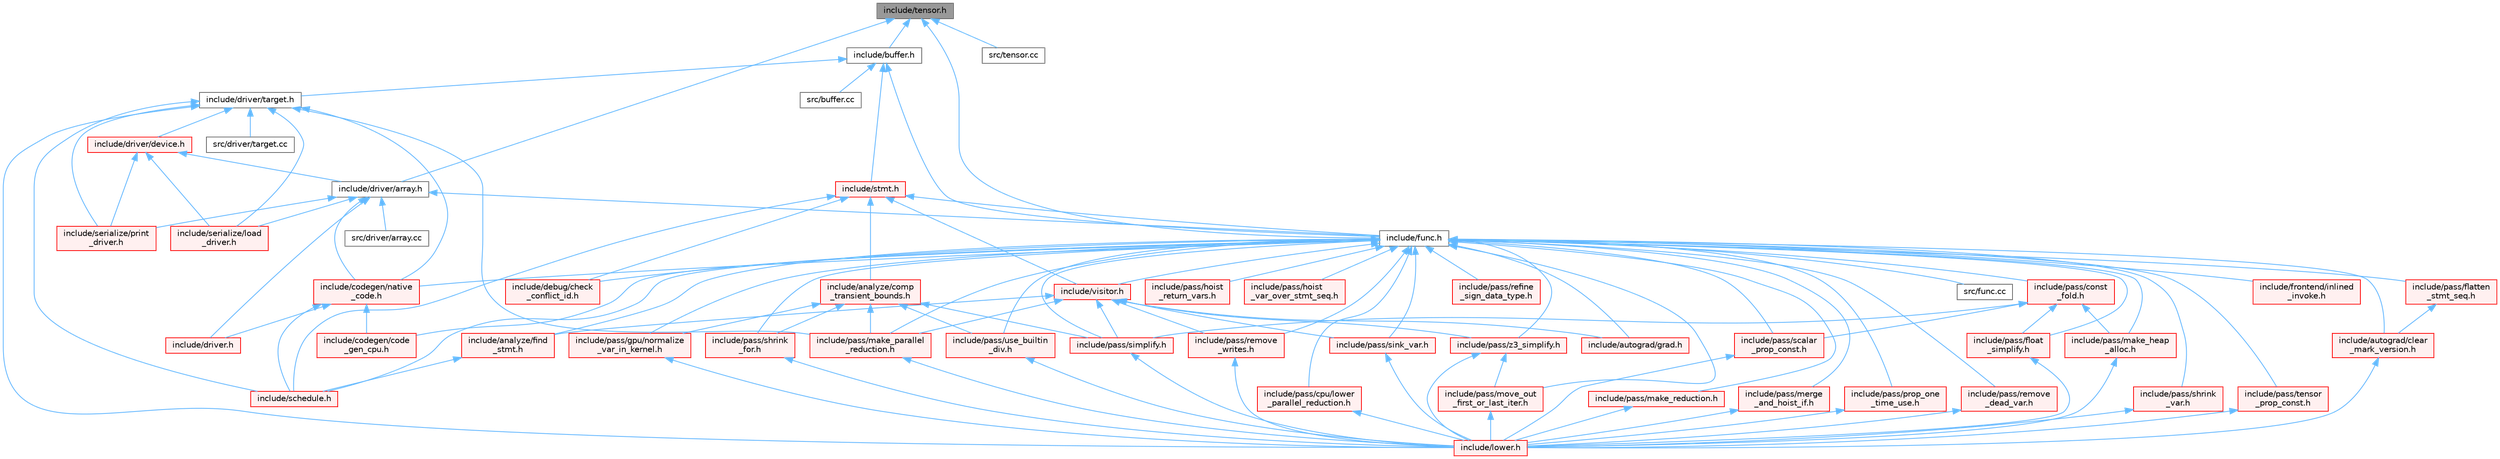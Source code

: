 digraph "include/tensor.h"
{
 // LATEX_PDF_SIZE
  bgcolor="transparent";
  edge [fontname=Helvetica,fontsize=10,labelfontname=Helvetica,labelfontsize=10];
  node [fontname=Helvetica,fontsize=10,shape=box,height=0.2,width=0.4];
  Node1 [label="include/tensor.h",height=0.2,width=0.4,color="gray40", fillcolor="grey60", style="filled", fontcolor="black",tooltip=" "];
  Node1 -> Node2 [dir="back",color="steelblue1",style="solid"];
  Node2 [label="include/buffer.h",height=0.2,width=0.4,color="grey40", fillcolor="white", style="filled",URL="$buffer_8h.html",tooltip=" "];
  Node2 -> Node3 [dir="back",color="steelblue1",style="solid"];
  Node3 [label="include/driver/target.h",height=0.2,width=0.4,color="grey40", fillcolor="white", style="filled",URL="$target_8h.html",tooltip=" "];
  Node3 -> Node4 [dir="back",color="steelblue1",style="solid"];
  Node4 [label="include/codegen/native\l_code.h",height=0.2,width=0.4,color="red", fillcolor="#FFF0F0", style="filled",URL="$native__code_8h.html",tooltip=" "];
  Node4 -> Node7 [dir="back",color="steelblue1",style="solid"];
  Node7 [label="include/codegen/code\l_gen_cpu.h",height=0.2,width=0.4,color="red", fillcolor="#FFF0F0", style="filled",URL="$code__gen__cpu_8h.html",tooltip=" "];
  Node4 -> Node18 [dir="back",color="steelblue1",style="solid"];
  Node18 [label="include/driver.h",height=0.2,width=0.4,color="red", fillcolor="#FFF0F0", style="filled",URL="$driver_8h.html",tooltip=" "];
  Node4 -> Node20 [dir="back",color="steelblue1",style="solid"];
  Node20 [label="include/schedule.h",height=0.2,width=0.4,color="red", fillcolor="#FFF0F0", style="filled",URL="$schedule_8h.html",tooltip=" "];
  Node3 -> Node57 [dir="back",color="steelblue1",style="solid"];
  Node57 [label="include/driver/device.h",height=0.2,width=0.4,color="red", fillcolor="#FFF0F0", style="filled",URL="$device_8h.html",tooltip=" "];
  Node57 -> Node58 [dir="back",color="steelblue1",style="solid"];
  Node58 [label="include/driver/array.h",height=0.2,width=0.4,color="grey40", fillcolor="white", style="filled",URL="$array_8h.html",tooltip=" "];
  Node58 -> Node4 [dir="back",color="steelblue1",style="solid"];
  Node58 -> Node18 [dir="back",color="steelblue1",style="solid"];
  Node58 -> Node59 [dir="back",color="steelblue1",style="solid"];
  Node59 [label="include/func.h",height=0.2,width=0.4,color="grey40", fillcolor="white", style="filled",URL="$func_8h.html",tooltip=" "];
  Node59 -> Node60 [dir="back",color="steelblue1",style="solid"];
  Node60 [label="include/analyze/find\l_stmt.h",height=0.2,width=0.4,color="red", fillcolor="#FFF0F0", style="filled",URL="$find__stmt_8h.html",tooltip=" "];
  Node60 -> Node20 [dir="back",color="steelblue1",style="solid"];
  Node59 -> Node136 [dir="back",color="steelblue1",style="solid"];
  Node136 [label="include/autograd/clear\l_mark_version.h",height=0.2,width=0.4,color="red", fillcolor="#FFF0F0", style="filled",URL="$clear__mark__version_8h.html",tooltip=" "];
  Node136 -> Node72 [dir="back",color="steelblue1",style="solid"];
  Node72 [label="include/lower.h",height=0.2,width=0.4,color="red", fillcolor="#FFF0F0", style="filled",URL="$lower_8h.html",tooltip=" "];
  Node59 -> Node137 [dir="back",color="steelblue1",style="solid"];
  Node137 [label="include/autograd/grad.h",height=0.2,width=0.4,color="red", fillcolor="#FFF0F0", style="filled",URL="$grad_8h.html",tooltip=" "];
  Node59 -> Node7 [dir="back",color="steelblue1",style="solid"];
  Node59 -> Node4 [dir="back",color="steelblue1",style="solid"];
  Node59 -> Node138 [dir="back",color="steelblue1",style="solid"];
  Node138 [label="include/debug/check\l_conflict_id.h",height=0.2,width=0.4,color="red", fillcolor="#FFF0F0", style="filled",URL="$check__conflict__id_8h.html",tooltip=" "];
  Node59 -> Node140 [dir="back",color="steelblue1",style="solid"];
  Node140 [label="include/frontend/inlined\l_invoke.h",height=0.2,width=0.4,color="red", fillcolor="#FFF0F0", style="filled",URL="$inlined__invoke_8h.html",tooltip=" "];
  Node59 -> Node141 [dir="back",color="steelblue1",style="solid"];
  Node141 [label="include/pass/const\l_fold.h",height=0.2,width=0.4,color="red", fillcolor="#FFF0F0", style="filled",URL="$const__fold_8h.html",tooltip=" "];
  Node141 -> Node143 [dir="back",color="steelblue1",style="solid"];
  Node143 [label="include/pass/float\l_simplify.h",height=0.2,width=0.4,color="red", fillcolor="#FFF0F0", style="filled",URL="$float__simplify_8h.html",tooltip=" "];
  Node143 -> Node72 [dir="back",color="steelblue1",style="solid"];
  Node141 -> Node145 [dir="back",color="steelblue1",style="solid"];
  Node145 [label="include/pass/make_heap\l_alloc.h",height=0.2,width=0.4,color="red", fillcolor="#FFF0F0", style="filled",URL="$make__heap__alloc_8h.html",tooltip=" "];
  Node145 -> Node72 [dir="back",color="steelblue1",style="solid"];
  Node141 -> Node146 [dir="back",color="steelblue1",style="solid"];
  Node146 [label="include/pass/scalar\l_prop_const.h",height=0.2,width=0.4,color="red", fillcolor="#FFF0F0", style="filled",URL="$scalar__prop__const_8h.html",tooltip=" "];
  Node146 -> Node72 [dir="back",color="steelblue1",style="solid"];
  Node141 -> Node89 [dir="back",color="steelblue1",style="solid"];
  Node89 [label="include/pass/simplify.h",height=0.2,width=0.4,color="red", fillcolor="#FFF0F0", style="filled",URL="$simplify_8h.html",tooltip=" "];
  Node89 -> Node72 [dir="back",color="steelblue1",style="solid"];
  Node59 -> Node148 [dir="back",color="steelblue1",style="solid"];
  Node148 [label="include/pass/cpu/lower\l_parallel_reduction.h",height=0.2,width=0.4,color="red", fillcolor="#FFF0F0", style="filled",URL="$cpu_2lower__parallel__reduction_8h.html",tooltip=" "];
  Node148 -> Node72 [dir="back",color="steelblue1",style="solid"];
  Node59 -> Node149 [dir="back",color="steelblue1",style="solid"];
  Node149 [label="include/pass/flatten\l_stmt_seq.h",height=0.2,width=0.4,color="red", fillcolor="#FFF0F0", style="filled",URL="$flatten__stmt__seq_8h.html",tooltip=" "];
  Node149 -> Node136 [dir="back",color="steelblue1",style="solid"];
  Node59 -> Node143 [dir="back",color="steelblue1",style="solid"];
  Node59 -> Node104 [dir="back",color="steelblue1",style="solid"];
  Node104 [label="include/pass/gpu/normalize\l_var_in_kernel.h",height=0.2,width=0.4,color="red", fillcolor="#FFF0F0", style="filled",URL="$normalize__var__in__kernel_8h.html",tooltip=" "];
  Node104 -> Node72 [dir="back",color="steelblue1",style="solid"];
  Node59 -> Node153 [dir="back",color="steelblue1",style="solid"];
  Node153 [label="include/pass/hoist\l_return_vars.h",height=0.2,width=0.4,color="red", fillcolor="#FFF0F0", style="filled",URL="$hoist__return__vars_8h.html",tooltip=" "];
  Node59 -> Node155 [dir="back",color="steelblue1",style="solid"];
  Node155 [label="include/pass/hoist\l_var_over_stmt_seq.h",height=0.2,width=0.4,color="red", fillcolor="#FFF0F0", style="filled",URL="$hoist__var__over__stmt__seq_8h.html",tooltip=" "];
  Node59 -> Node145 [dir="back",color="steelblue1",style="solid"];
  Node59 -> Node99 [dir="back",color="steelblue1",style="solid"];
  Node99 [label="include/pass/make_parallel\l_reduction.h",height=0.2,width=0.4,color="red", fillcolor="#FFF0F0", style="filled",URL="$make__parallel__reduction_8h.html",tooltip=" "];
  Node99 -> Node72 [dir="back",color="steelblue1",style="solid"];
  Node59 -> Node156 [dir="back",color="steelblue1",style="solid"];
  Node156 [label="include/pass/make_reduction.h",height=0.2,width=0.4,color="red", fillcolor="#FFF0F0", style="filled",URL="$make__reduction_8h.html",tooltip=" "];
  Node156 -> Node72 [dir="back",color="steelblue1",style="solid"];
  Node59 -> Node157 [dir="back",color="steelblue1",style="solid"];
  Node157 [label="include/pass/merge\l_and_hoist_if.h",height=0.2,width=0.4,color="red", fillcolor="#FFF0F0", style="filled",URL="$merge__and__hoist__if_8h.html",tooltip=" "];
  Node157 -> Node72 [dir="back",color="steelblue1",style="solid"];
  Node59 -> Node158 [dir="back",color="steelblue1",style="solid"];
  Node158 [label="include/pass/move_out\l_first_or_last_iter.h",height=0.2,width=0.4,color="red", fillcolor="#FFF0F0", style="filled",URL="$move__out__first__or__last__iter_8h.html",tooltip=" "];
  Node158 -> Node72 [dir="back",color="steelblue1",style="solid"];
  Node59 -> Node160 [dir="back",color="steelblue1",style="solid"];
  Node160 [label="include/pass/prop_one\l_time_use.h",height=0.2,width=0.4,color="red", fillcolor="#FFF0F0", style="filled",URL="$prop__one__time__use_8h.html",tooltip=" "];
  Node160 -> Node72 [dir="back",color="steelblue1",style="solid"];
  Node59 -> Node161 [dir="back",color="steelblue1",style="solid"];
  Node161 [label="include/pass/refine\l_sign_data_type.h",height=0.2,width=0.4,color="red", fillcolor="#FFF0F0", style="filled",URL="$refine__sign__data__type_8h.html",tooltip=" "];
  Node59 -> Node163 [dir="back",color="steelblue1",style="solid"];
  Node163 [label="include/pass/remove\l_dead_var.h",height=0.2,width=0.4,color="red", fillcolor="#FFF0F0", style="filled",URL="$remove__dead__var_8h.html",tooltip=" "];
  Node163 -> Node72 [dir="back",color="steelblue1",style="solid"];
  Node59 -> Node164 [dir="back",color="steelblue1",style="solid"];
  Node164 [label="include/pass/remove\l_writes.h",height=0.2,width=0.4,color="red", fillcolor="#FFF0F0", style="filled",URL="$remove__writes_8h.html",tooltip=" "];
  Node164 -> Node72 [dir="back",color="steelblue1",style="solid"];
  Node59 -> Node146 [dir="back",color="steelblue1",style="solid"];
  Node59 -> Node71 [dir="back",color="steelblue1",style="solid"];
  Node71 [label="include/pass/shrink\l_for.h",height=0.2,width=0.4,color="red", fillcolor="#FFF0F0", style="filled",URL="$shrink__for_8h.html",tooltip=" "];
  Node71 -> Node72 [dir="back",color="steelblue1",style="solid"];
  Node59 -> Node86 [dir="back",color="steelblue1",style="solid"];
  Node86 [label="include/pass/shrink\l_var.h",height=0.2,width=0.4,color="red", fillcolor="#FFF0F0", style="filled",URL="$shrink__var_8h.html",tooltip=" "];
  Node86 -> Node72 [dir="back",color="steelblue1",style="solid"];
  Node59 -> Node89 [dir="back",color="steelblue1",style="solid"];
  Node59 -> Node166 [dir="back",color="steelblue1",style="solid"];
  Node166 [label="include/pass/sink_var.h",height=0.2,width=0.4,color="red", fillcolor="#FFF0F0", style="filled",URL="$sink__var_8h.html",tooltip=" "];
  Node166 -> Node72 [dir="back",color="steelblue1",style="solid"];
  Node59 -> Node167 [dir="back",color="steelblue1",style="solid"];
  Node167 [label="include/pass/tensor\l_prop_const.h",height=0.2,width=0.4,color="red", fillcolor="#FFF0F0", style="filled",URL="$tensor__prop__const_8h.html",tooltip=" "];
  Node167 -> Node72 [dir="back",color="steelblue1",style="solid"];
  Node59 -> Node100 [dir="back",color="steelblue1",style="solid"];
  Node100 [label="include/pass/use_builtin\l_div.h",height=0.2,width=0.4,color="red", fillcolor="#FFF0F0", style="filled",URL="$use__builtin__div_8h.html",tooltip=" "];
  Node100 -> Node72 [dir="back",color="steelblue1",style="solid"];
  Node59 -> Node168 [dir="back",color="steelblue1",style="solid"];
  Node168 [label="include/pass/z3_simplify.h",height=0.2,width=0.4,color="red", fillcolor="#FFF0F0", style="filled",URL="$z3__simplify_8h.html",tooltip=" "];
  Node168 -> Node72 [dir="back",color="steelblue1",style="solid"];
  Node168 -> Node158 [dir="back",color="steelblue1",style="solid"];
  Node59 -> Node20 [dir="back",color="steelblue1",style="solid"];
  Node59 -> Node169 [dir="back",color="steelblue1",style="solid"];
  Node169 [label="include/visitor.h",height=0.2,width=0.4,color="red", fillcolor="#FFF0F0", style="filled",URL="$visitor_8h.html",tooltip=" "];
  Node169 -> Node60 [dir="back",color="steelblue1",style="solid"];
  Node169 -> Node137 [dir="back",color="steelblue1",style="solid"];
  Node169 -> Node99 [dir="back",color="steelblue1",style="solid"];
  Node169 -> Node164 [dir="back",color="steelblue1",style="solid"];
  Node169 -> Node89 [dir="back",color="steelblue1",style="solid"];
  Node169 -> Node166 [dir="back",color="steelblue1",style="solid"];
  Node169 -> Node168 [dir="back",color="steelblue1",style="solid"];
  Node59 -> Node195 [dir="back",color="steelblue1",style="solid"];
  Node195 [label="src/func.cc",height=0.2,width=0.4,color="grey40", fillcolor="white", style="filled",URL="$func_8cc.html",tooltip=" "];
  Node58 -> Node196 [dir="back",color="steelblue1",style="solid"];
  Node196 [label="include/serialize/load\l_driver.h",height=0.2,width=0.4,color="red", fillcolor="#FFF0F0", style="filled",URL="$load__driver_8h.html",tooltip=" "];
  Node58 -> Node198 [dir="back",color="steelblue1",style="solid"];
  Node198 [label="include/serialize/print\l_driver.h",height=0.2,width=0.4,color="red", fillcolor="#FFF0F0", style="filled",URL="$print__driver_8h.html",tooltip=" "];
  Node58 -> Node200 [dir="back",color="steelblue1",style="solid"];
  Node200 [label="src/driver/array.cc",height=0.2,width=0.4,color="grey40", fillcolor="white", style="filled",URL="$array_8cc.html",tooltip=" "];
  Node57 -> Node196 [dir="back",color="steelblue1",style="solid"];
  Node57 -> Node198 [dir="back",color="steelblue1",style="solid"];
  Node3 -> Node72 [dir="back",color="steelblue1",style="solid"];
  Node3 -> Node99 [dir="back",color="steelblue1",style="solid"];
  Node3 -> Node20 [dir="back",color="steelblue1",style="solid"];
  Node3 -> Node196 [dir="back",color="steelblue1",style="solid"];
  Node3 -> Node198 [dir="back",color="steelblue1",style="solid"];
  Node3 -> Node203 [dir="back",color="steelblue1",style="solid"];
  Node203 [label="src/driver/target.cc",height=0.2,width=0.4,color="grey40", fillcolor="white", style="filled",URL="$target_8cc.html",tooltip=" "];
  Node2 -> Node59 [dir="back",color="steelblue1",style="solid"];
  Node2 -> Node204 [dir="back",color="steelblue1",style="solid"];
  Node204 [label="include/stmt.h",height=0.2,width=0.4,color="red", fillcolor="#FFF0F0", style="filled",URL="$stmt_8h.html",tooltip=" "];
  Node204 -> Node82 [dir="back",color="steelblue1",style="solid"];
  Node82 [label="include/analyze/comp\l_transient_bounds.h",height=0.2,width=0.4,color="red", fillcolor="#FFF0F0", style="filled",URL="$comp__transient__bounds_8h.html",tooltip=" "];
  Node82 -> Node104 [dir="back",color="steelblue1",style="solid"];
  Node82 -> Node99 [dir="back",color="steelblue1",style="solid"];
  Node82 -> Node71 [dir="back",color="steelblue1",style="solid"];
  Node82 -> Node89 [dir="back",color="steelblue1",style="solid"];
  Node82 -> Node100 [dir="back",color="steelblue1",style="solid"];
  Node204 -> Node138 [dir="back",color="steelblue1",style="solid"];
  Node204 -> Node59 [dir="back",color="steelblue1",style="solid"];
  Node204 -> Node20 [dir="back",color="steelblue1",style="solid"];
  Node204 -> Node169 [dir="back",color="steelblue1",style="solid"];
  Node2 -> Node228 [dir="back",color="steelblue1",style="solid"];
  Node228 [label="src/buffer.cc",height=0.2,width=0.4,color="grey40", fillcolor="white", style="filled",URL="$buffer_8cc.html",tooltip=" "];
  Node1 -> Node58 [dir="back",color="steelblue1",style="solid"];
  Node1 -> Node59 [dir="back",color="steelblue1",style="solid"];
  Node1 -> Node236 [dir="back",color="steelblue1",style="solid"];
  Node236 [label="src/tensor.cc",height=0.2,width=0.4,color="grey40", fillcolor="white", style="filled",URL="$tensor_8cc.html",tooltip=" "];
}
